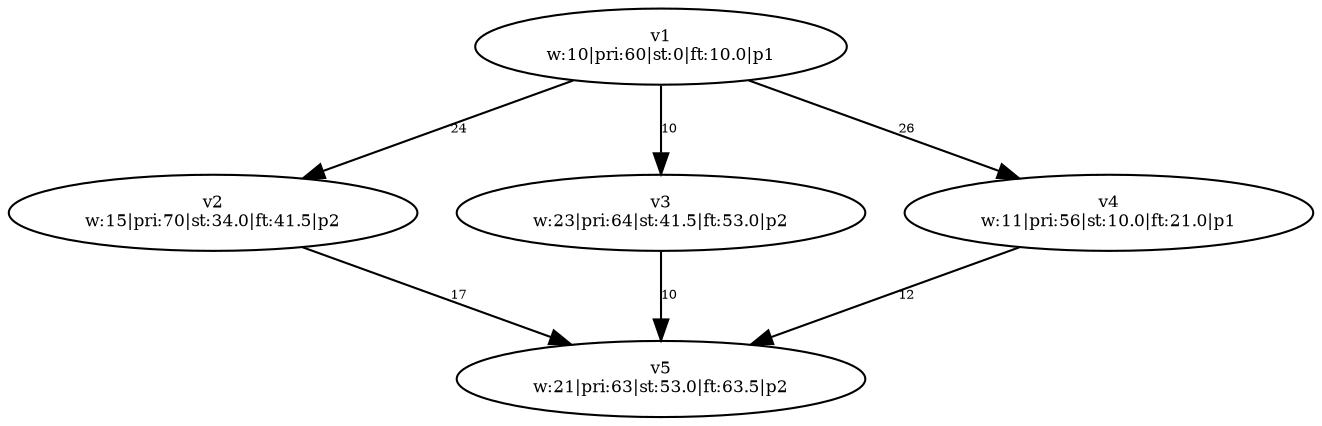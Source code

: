 digraph {
	v1 [label="v1
w:10|pri:60|st:0|ft:10.0|p1" fontsize=8.0]
	v2 [label="v2
w:15|pri:70|st:34.0|ft:41.5|p2" fontsize=8.0]
	v3 [label="v3
w:23|pri:64|st:41.5|ft:53.0|p2" fontsize=8.0]
	v4 [label="v4
w:11|pri:56|st:10.0|ft:21.0|p1" fontsize=8.0]
	v5 [label="v5
w:21|pri:63|st:53.0|ft:63.5|p2" fontsize=8.0]
	v1 -> v2 [label=24 constraint=true fontsize=6.0]
	v1 -> v3 [label=10 constraint=true fontsize=6.0]
	v1 -> v4 [label=26 constraint=true fontsize=6.0]
	v2 -> v5 [label=17 constraint=true fontsize=6.0]
	v3 -> v5 [label=10 constraint=true fontsize=6.0]
	v4 -> v5 [label=12 constraint=true fontsize=6.0]
}

